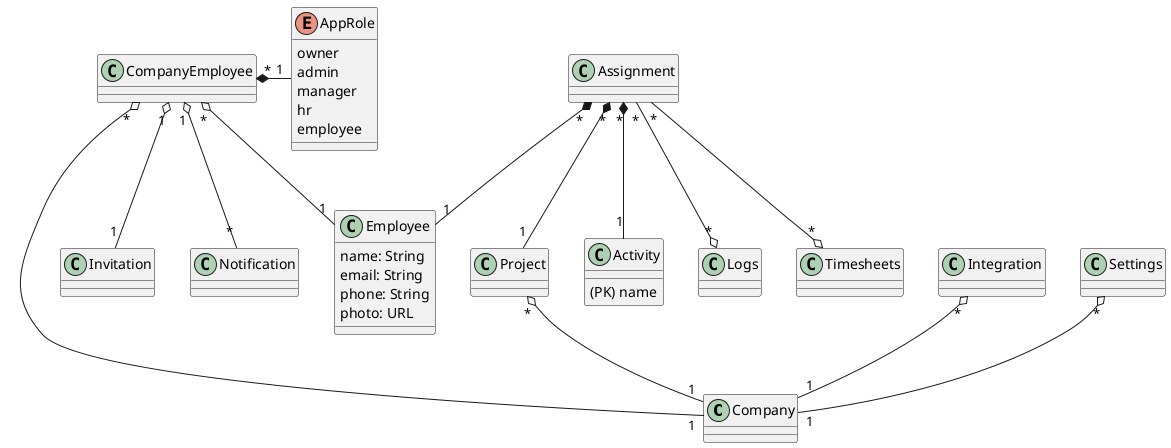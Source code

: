 @startuml

class Company
class CompanyEmployee
class Employee {
  name: String
  email: String
  phone: String
  photo: URL

}
class Project
class Integration
class Settings
enum AppRole {
  owner
  admin
  manager
  hr
  employee
}
class Invitation
class Notification
class Assignment
class Activity {
  (PK) name
}
class Logs
class Timesheets


Project "*" o-- "1" Company
Settings "*" o-- "1" Company
Integration "*" o-- "1" Company
CompanyEmployee "*" o-- "1" Company
CompanyEmployee "*" o-- "1" Employee
CompanyEmployee "*" *- "1" AppRole
CompanyEmployee "1" o-- "1" Invitation
CompanyEmployee "1" o-- "*" Notification
Assignment "*" *-- "1" Project
Assignment "*" *-- "1" Employee
Assignment "*" *-- "1" Activity
Assignment "*" --o "*" Logs
Assignment "*" --o "*" Timesheets


@enduml